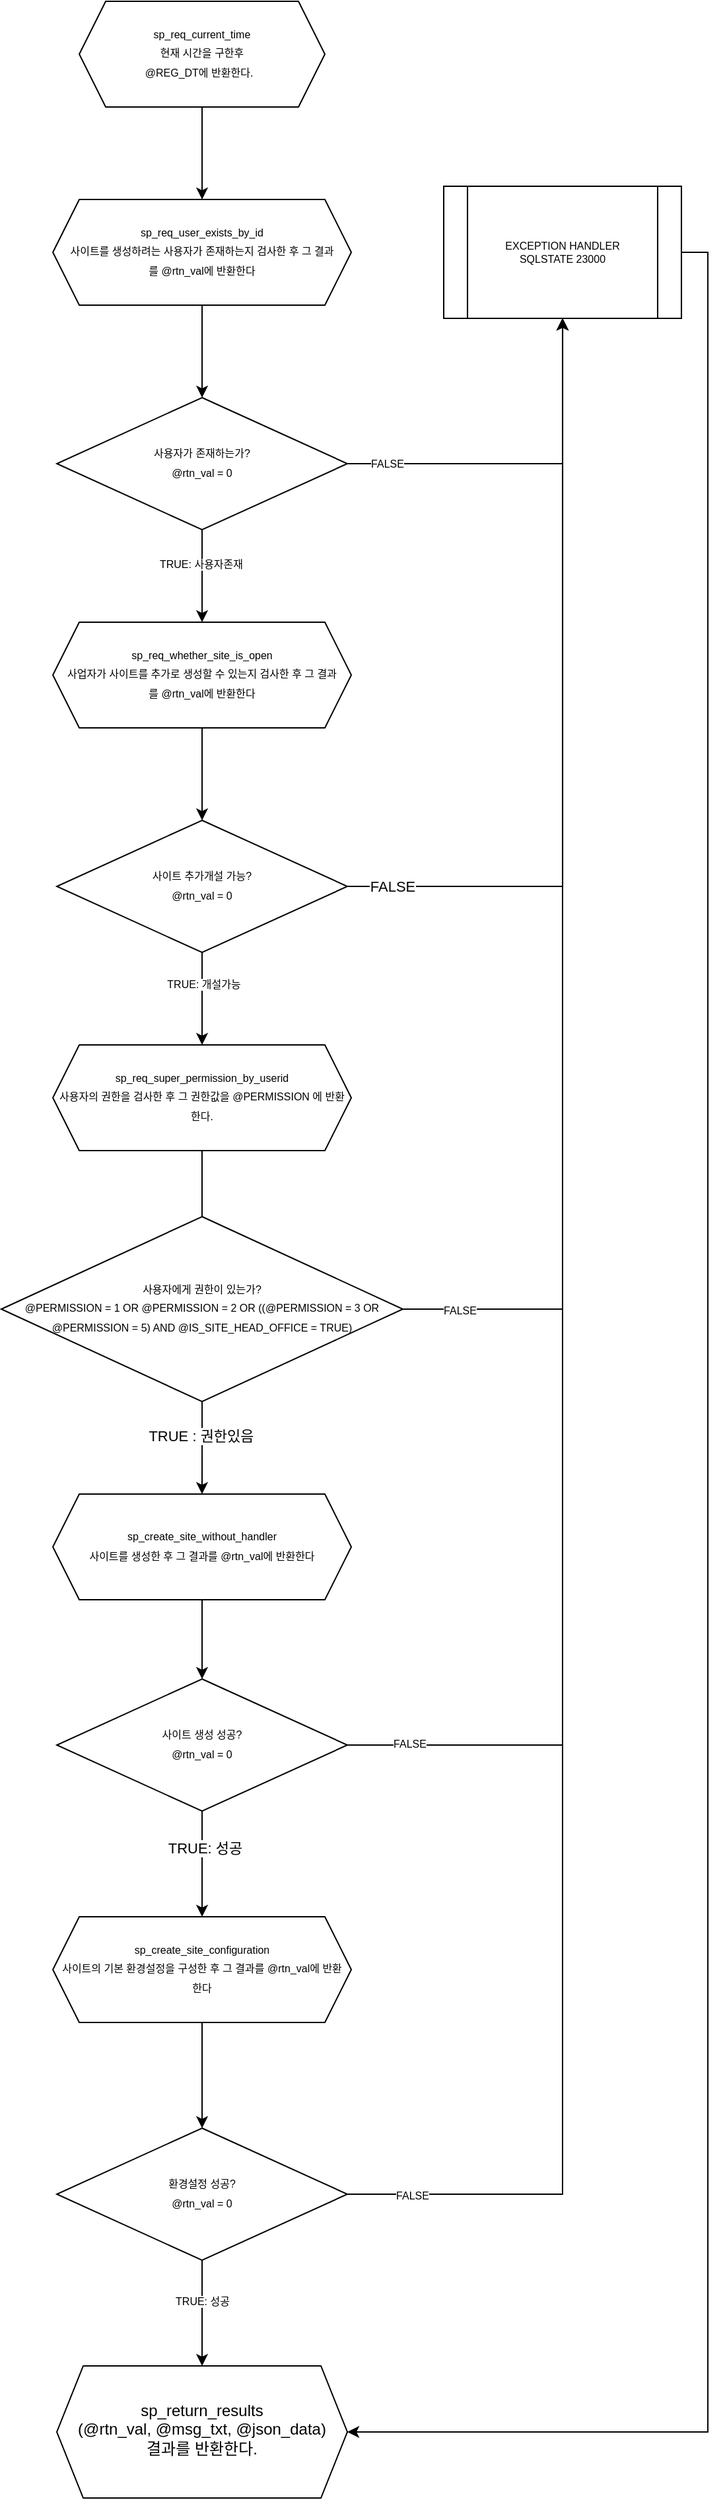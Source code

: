 <mxfile version="16.5.6" type="device"><diagram id="GoSXiqhEjkwd7hs7oLC1" name="Page-1"><mxGraphModel dx="3502" dy="6454" grid="1" gridSize="10" guides="1" tooltips="1" connect="1" arrows="1" fold="1" page="1" pageScale="1" pageWidth="827" pageHeight="1169" math="0" shadow="0"><root><mxCell id="0"/><mxCell id="1" parent="0"/><mxCell id="nqFcclDZsv5z8-_tzMHj-1" value="" style="edgeStyle=orthogonalEdgeStyle;rounded=0;orthogonalLoop=1;jettySize=auto;html=1;fontSize=8;entryX=0.5;entryY=0;entryDx=0;entryDy=0;" edge="1" parent="1" source="nqFcclDZsv5z8-_tzMHj-2" target="nqFcclDZsv5z8-_tzMHj-12"><mxGeometry relative="1" as="geometry"><mxPoint x="-584.9" y="-3330" as="targetPoint"/></mxGeometry></mxCell><mxCell id="nqFcclDZsv5z8-_tzMHj-2" value="&lt;span style=&quot;font-size: 8px&quot;&gt;sp_req_current_time&lt;/span&gt;&lt;br style=&quot;font-size: 8px&quot;&gt;&lt;span style=&quot;font-size: 8px&quot;&gt;현재 시간을 구한후&lt;/span&gt;&lt;br style=&quot;font-size: 8px&quot;&gt;&lt;span style=&quot;font-size: 8px&quot;&gt;@REG_DT에 반환한다.&amp;nbsp;&amp;nbsp;&lt;/span&gt;" style="shape=hexagon;perimeter=hexagonPerimeter2;whiteSpace=wrap;html=1;fixedSize=1;shadow=0;strokeWidth=1;spacing=6;spacingTop=-4;" vertex="1" parent="1"><mxGeometry x="-700.97" y="-3460" width="186" height="80" as="geometry"/></mxCell><mxCell id="nqFcclDZsv5z8-_tzMHj-8" style="edgeStyle=orthogonalEdgeStyle;rounded=0;orthogonalLoop=1;jettySize=auto;html=1;exitX=1;exitY=0.5;exitDx=0;exitDy=0;entryX=1;entryY=0.5;entryDx=0;entryDy=0;fontSize=8;" edge="1" parent="1" source="nqFcclDZsv5z8-_tzMHj-9" target="nqFcclDZsv5z8-_tzMHj-10"><mxGeometry relative="1" as="geometry"><Array as="points"><mxPoint x="-224.94" y="-3270"/><mxPoint x="-224.94" y="-1620"/></Array></mxGeometry></mxCell><mxCell id="nqFcclDZsv5z8-_tzMHj-9" value="EXCEPTION HANDLER&lt;br&gt;SQLSTATE 23000" style="shape=process;whiteSpace=wrap;html=1;backgroundOutline=1;fontSize=8;" vertex="1" parent="1"><mxGeometry x="-424.97" y="-3320" width="180" height="100" as="geometry"/></mxCell><mxCell id="nqFcclDZsv5z8-_tzMHj-10" value="sp_return_results&lt;br&gt;(@rtn_val, @msg_txt, @json_data)&lt;br&gt;결과를 반환한다." style="shape=hexagon;perimeter=hexagonPerimeter2;whiteSpace=wrap;html=1;fixedSize=1;shadow=0;strokeWidth=1;spacing=6;spacingTop=-4;" vertex="1" parent="1"><mxGeometry x="-717.97" y="-1670" width="220" height="100" as="geometry"/></mxCell><mxCell id="nqFcclDZsv5z8-_tzMHj-11" value="" style="edgeStyle=orthogonalEdgeStyle;rounded=0;orthogonalLoop=1;jettySize=auto;html=1;" edge="1" parent="1" source="nqFcclDZsv5z8-_tzMHj-12" target="nqFcclDZsv5z8-_tzMHj-17"><mxGeometry relative="1" as="geometry"/></mxCell><mxCell id="nqFcclDZsv5z8-_tzMHj-12" value="&lt;span style=&quot;font-size: 8px&quot;&gt;sp_req_user_exists_by_id&lt;/span&gt;&lt;br style=&quot;font-size: 8px&quot;&gt;&lt;span style=&quot;font-size: 8px&quot;&gt;사이트를 생성하려는 사용자가 존재하는지 검사한 후 그 결과를&amp;nbsp;&lt;/span&gt;&lt;span style=&quot;font-size: 8px&quot;&gt;@rtn_val에 반환한다&lt;/span&gt;" style="shape=hexagon;perimeter=hexagonPerimeter2;whiteSpace=wrap;html=1;fixedSize=1;shadow=0;strokeWidth=1;spacing=6;spacingTop=-4;" vertex="1" parent="1"><mxGeometry x="-720.97" y="-3310" width="226" height="80" as="geometry"/></mxCell><mxCell id="nqFcclDZsv5z8-_tzMHj-13" style="edgeStyle=orthogonalEdgeStyle;rounded=0;orthogonalLoop=1;jettySize=auto;html=1;entryX=0.5;entryY=1;entryDx=0;entryDy=0;fontSize=8;" edge="1" parent="1" source="nqFcclDZsv5z8-_tzMHj-17" target="nqFcclDZsv5z8-_tzMHj-9"><mxGeometry relative="1" as="geometry"/></mxCell><mxCell id="nqFcclDZsv5z8-_tzMHj-14" value="FALSE" style="edgeLabel;html=1;align=center;verticalAlign=middle;resizable=0;points=[];fontSize=8;" vertex="1" connectable="0" parent="nqFcclDZsv5z8-_tzMHj-13"><mxGeometry x="-0.782" relative="1" as="geometry"><mxPoint as="offset"/></mxGeometry></mxCell><mxCell id="nqFcclDZsv5z8-_tzMHj-15" value="" style="edgeStyle=orthogonalEdgeStyle;rounded=0;orthogonalLoop=1;jettySize=auto;html=1;fontSize=8;" edge="1" parent="1" source="nqFcclDZsv5z8-_tzMHj-17" target="nqFcclDZsv5z8-_tzMHj-19"><mxGeometry relative="1" as="geometry"/></mxCell><mxCell id="nqFcclDZsv5z8-_tzMHj-16" value="TRUE: 사용자존재" style="edgeLabel;html=1;align=center;verticalAlign=middle;resizable=0;points=[];fontSize=8;" vertex="1" connectable="0" parent="nqFcclDZsv5z8-_tzMHj-15"><mxGeometry x="-0.258" y="-1" relative="1" as="geometry"><mxPoint as="offset"/></mxGeometry></mxCell><mxCell id="nqFcclDZsv5z8-_tzMHj-17" value="&lt;font style=&quot;font-size: 8px&quot;&gt;사용자가 존재하는가?&lt;br&gt;@rtn_val = 0&lt;/font&gt;" style="rhombus;whiteSpace=wrap;html=1;shadow=0;strokeWidth=1;spacing=6;spacingTop=-4;" vertex="1" parent="1"><mxGeometry x="-717.97" y="-3160" width="220" height="100" as="geometry"/></mxCell><mxCell id="nqFcclDZsv5z8-_tzMHj-18" value="" style="edgeStyle=orthogonalEdgeStyle;rounded=0;orthogonalLoop=1;jettySize=auto;html=1;fontSize=8;" edge="1" parent="1" source="nqFcclDZsv5z8-_tzMHj-19" target="nqFcclDZsv5z8-_tzMHj-24"><mxGeometry relative="1" as="geometry"/></mxCell><mxCell id="nqFcclDZsv5z8-_tzMHj-19" value="&lt;span style=&quot;font-size: 8px&quot;&gt;sp_req_whether_site_is_open&lt;/span&gt;&lt;br style=&quot;font-size: 8px&quot;&gt;&lt;span style=&quot;font-size: 8px&quot;&gt;사업자가 사이트를 추가로 생성할 수 있는지 검사한 후 그 결과를&amp;nbsp;@rtn_val에 반환한다&lt;/span&gt;" style="shape=hexagon;perimeter=hexagonPerimeter2;whiteSpace=wrap;html=1;fixedSize=1;shadow=0;strokeWidth=1;spacing=6;spacingTop=-4;" vertex="1" parent="1"><mxGeometry x="-720.97" y="-2990" width="226" height="80" as="geometry"/></mxCell><mxCell id="nqFcclDZsv5z8-_tzMHj-20" value="" style="edgeStyle=orthogonalEdgeStyle;rounded=0;orthogonalLoop=1;jettySize=auto;html=1;fontSize=8;" edge="1" parent="1" source="nqFcclDZsv5z8-_tzMHj-24" target="nqFcclDZsv5z8-_tzMHj-26"><mxGeometry relative="1" as="geometry"/></mxCell><mxCell id="nqFcclDZsv5z8-_tzMHj-21" value="TRUE: 개설가능" style="edgeLabel;html=1;align=center;verticalAlign=middle;resizable=0;points=[];fontSize=8;" vertex="1" connectable="0" parent="nqFcclDZsv5z8-_tzMHj-20"><mxGeometry x="-0.31" relative="1" as="geometry"><mxPoint x="1" as="offset"/></mxGeometry></mxCell><mxCell id="nqFcclDZsv5z8-_tzMHj-89" style="edgeStyle=elbowEdgeStyle;rounded=0;orthogonalLoop=1;jettySize=auto;html=1;entryX=0.5;entryY=1;entryDx=0;entryDy=0;" edge="1" parent="1" source="nqFcclDZsv5z8-_tzMHj-24" target="nqFcclDZsv5z8-_tzMHj-9"><mxGeometry relative="1" as="geometry"><Array as="points"><mxPoint x="-334.94" y="-3010"/></Array></mxGeometry></mxCell><mxCell id="nqFcclDZsv5z8-_tzMHj-90" value="FALSE" style="edgeLabel;html=1;align=center;verticalAlign=middle;resizable=0;points=[];" vertex="1" connectable="0" parent="nqFcclDZsv5z8-_tzMHj-89"><mxGeometry x="-0.887" relative="1" as="geometry"><mxPoint as="offset"/></mxGeometry></mxCell><mxCell id="nqFcclDZsv5z8-_tzMHj-24" value="&lt;span style=&quot;font-size: 8px&quot;&gt;사이트 추가개설 가능?&lt;/span&gt;&lt;br&gt;&lt;span style=&quot;font-size: 8px&quot;&gt;@rtn_val = 0&lt;/span&gt;" style="rhombus;whiteSpace=wrap;html=1;shadow=0;strokeWidth=1;spacing=6;spacingTop=-4;" vertex="1" parent="1"><mxGeometry x="-717.97" y="-2840" width="220" height="100" as="geometry"/></mxCell><mxCell id="nqFcclDZsv5z8-_tzMHj-25" value="" style="edgeStyle=orthogonalEdgeStyle;rounded=0;orthogonalLoop=1;jettySize=auto;html=1;fontSize=8;" edge="1" parent="1" source="nqFcclDZsv5z8-_tzMHj-26"><mxGeometry relative="1" as="geometry"><mxPoint x="-607.97" y="-2520" as="targetPoint"/></mxGeometry></mxCell><mxCell id="nqFcclDZsv5z8-_tzMHj-26" value="&lt;span style=&quot;font-size: 8px&quot;&gt;sp_req_super_permission_by_userid&lt;/span&gt;&lt;br style=&quot;font-size: 8px&quot;&gt;&lt;span style=&quot;font-size: 8px&quot;&gt;사용자의 권한을 검사한 후 그 권한값을 @PERMISSION&lt;/span&gt;&lt;span style=&quot;font-size: 8px&quot;&gt;&amp;nbsp;에 반환한다.&lt;/span&gt;" style="shape=hexagon;perimeter=hexagonPerimeter2;whiteSpace=wrap;html=1;fixedSize=1;shadow=0;strokeWidth=1;spacing=6;spacingTop=-4;" vertex="1" parent="1"><mxGeometry x="-720.97" y="-2670" width="226" height="80" as="geometry"/></mxCell><mxCell id="nqFcclDZsv5z8-_tzMHj-29" style="edgeStyle=orthogonalEdgeStyle;rounded=0;orthogonalLoop=1;jettySize=auto;html=1;exitX=1;exitY=0.5;exitDx=0;exitDy=0;fontSize=8;" edge="1" parent="1" source="nqFcclDZsv5z8-_tzMHj-32" target="nqFcclDZsv5z8-_tzMHj-9"><mxGeometry relative="1" as="geometry"/></mxCell><mxCell id="nqFcclDZsv5z8-_tzMHj-30" value="FALSE" style="edgeLabel;html=1;align=center;verticalAlign=middle;resizable=0;points=[];fontSize=8;" vertex="1" connectable="0" parent="nqFcclDZsv5z8-_tzMHj-29"><mxGeometry x="-0.901" relative="1" as="geometry"><mxPoint y="1" as="offset"/></mxGeometry></mxCell><mxCell id="nqFcclDZsv5z8-_tzMHj-31" value="" style="edgeStyle=orthogonalEdgeStyle;rounded=0;orthogonalLoop=1;jettySize=auto;html=1;fontSize=8;" edge="1" parent="1" source="nqFcclDZsv5z8-_tzMHj-32" target="nqFcclDZsv5z8-_tzMHj-34"><mxGeometry relative="1" as="geometry"/></mxCell><mxCell id="nqFcclDZsv5z8-_tzMHj-87" value="TRUE : 권한있음" style="edgeLabel;html=1;align=center;verticalAlign=middle;resizable=0;points=[];" vertex="1" connectable="0" parent="nqFcclDZsv5z8-_tzMHj-31"><mxGeometry x="-0.276" y="-1" relative="1" as="geometry"><mxPoint as="offset"/></mxGeometry></mxCell><mxCell id="nqFcclDZsv5z8-_tzMHj-32" value="&lt;span style=&quot;font-size: 8px&quot;&gt;사용자에게 권한이 있는가?&lt;/span&gt;&lt;br&gt;&lt;span style=&quot;font-size: 8px&quot;&gt;@PERMISSION = 1 OR @PERMISSION = 2 OR ((@PERMISSION = 3 OR @PERMISSION = 5) AND @IS_SITE_HEAD_OFFICE = TRUE)&lt;/span&gt;" style="rhombus;whiteSpace=wrap;html=1;shadow=0;strokeWidth=1;spacing=6;spacingTop=-4;" vertex="1" parent="1"><mxGeometry x="-760" y="-2540" width="304.06" height="140" as="geometry"/></mxCell><mxCell id="nqFcclDZsv5z8-_tzMHj-33" value="" style="edgeStyle=orthogonalEdgeStyle;rounded=0;orthogonalLoop=1;jettySize=auto;html=1;fontSize=8;entryX=0.5;entryY=0;entryDx=0;entryDy=0;" edge="1" parent="1" source="nqFcclDZsv5z8-_tzMHj-34" target="nqFcclDZsv5z8-_tzMHj-40"><mxGeometry relative="1" as="geometry"><mxPoint x="-555.94" y="-2210" as="targetPoint"/></mxGeometry></mxCell><mxCell id="nqFcclDZsv5z8-_tzMHj-34" value="&lt;span style=&quot;font-size: 8px&quot;&gt;sp_create_site_without_handler&lt;/span&gt;&lt;br style=&quot;font-size: 8px&quot;&gt;&lt;span style=&quot;font-size: 8px&quot;&gt;사이트를 생성한 후 그 결과를&amp;nbsp;@rtn_val에 반환한다&lt;/span&gt;" style="shape=hexagon;perimeter=hexagonPerimeter2;whiteSpace=wrap;html=1;fixedSize=1;shadow=0;strokeWidth=1;spacing=6;spacingTop=-4;" vertex="1" parent="1"><mxGeometry x="-720.97" y="-2330" width="226" height="80" as="geometry"/></mxCell><mxCell id="nqFcclDZsv5z8-_tzMHj-37" style="edgeStyle=orthogonalEdgeStyle;rounded=0;orthogonalLoop=1;jettySize=auto;html=1;exitX=1;exitY=0.5;exitDx=0;exitDy=0;fontSize=8;" edge="1" parent="1" source="nqFcclDZsv5z8-_tzMHj-40" target="nqFcclDZsv5z8-_tzMHj-9"><mxGeometry relative="1" as="geometry"/></mxCell><mxCell id="nqFcclDZsv5z8-_tzMHj-38" value="FALSE" style="edgeLabel;html=1;align=center;verticalAlign=middle;resizable=0;points=[];fontSize=8;" vertex="1" connectable="0" parent="nqFcclDZsv5z8-_tzMHj-37"><mxGeometry x="-0.924" y="1" relative="1" as="geometry"><mxPoint as="offset"/></mxGeometry></mxCell><mxCell id="nqFcclDZsv5z8-_tzMHj-39" value="" style="edgeStyle=orthogonalEdgeStyle;rounded=0;orthogonalLoop=1;jettySize=auto;html=1;fontSize=8;" edge="1" parent="1" source="nqFcclDZsv5z8-_tzMHj-40" target="nqFcclDZsv5z8-_tzMHj-42"><mxGeometry relative="1" as="geometry"/></mxCell><mxCell id="nqFcclDZsv5z8-_tzMHj-88" value="TRUE: 성공" style="edgeLabel;html=1;align=center;verticalAlign=middle;resizable=0;points=[];" vertex="1" connectable="0" parent="nqFcclDZsv5z8-_tzMHj-39"><mxGeometry x="-0.296" y="2" relative="1" as="geometry"><mxPoint as="offset"/></mxGeometry></mxCell><mxCell id="nqFcclDZsv5z8-_tzMHj-40" value="&lt;span style=&quot;font-size: 8px&quot;&gt;사이트 생성 성공?&lt;/span&gt;&lt;br&gt;&lt;span style=&quot;font-size: 8px&quot;&gt;@rtn_val = 0&lt;/span&gt;" style="rhombus;whiteSpace=wrap;html=1;shadow=0;strokeWidth=1;spacing=6;spacingTop=-4;" vertex="1" parent="1"><mxGeometry x="-717.97" y="-2190" width="220" height="100" as="geometry"/></mxCell><mxCell id="nqFcclDZsv5z8-_tzMHj-41" value="" style="edgeStyle=orthogonalEdgeStyle;rounded=0;orthogonalLoop=1;jettySize=auto;html=1;fontSize=8;" edge="1" parent="1" source="nqFcclDZsv5z8-_tzMHj-42" target="nqFcclDZsv5z8-_tzMHj-47"><mxGeometry relative="1" as="geometry"/></mxCell><mxCell id="nqFcclDZsv5z8-_tzMHj-42" value="&lt;span style=&quot;font-size: 8px&quot;&gt;sp_create_site_configuration&lt;/span&gt;&lt;br style=&quot;font-size: 8px&quot;&gt;&lt;span style=&quot;font-size: 8px&quot;&gt;사이트의 기본 환경설정을 구성한 후 그 결과를&amp;nbsp;&lt;/span&gt;&lt;span style=&quot;font-size: 8px&quot;&gt;@rtn_val에 반환한다&lt;/span&gt;" style="shape=hexagon;perimeter=hexagonPerimeter2;whiteSpace=wrap;html=1;fixedSize=1;shadow=0;strokeWidth=1;spacing=6;spacingTop=-4;" vertex="1" parent="1"><mxGeometry x="-720.97" y="-2010" width="226" height="80" as="geometry"/></mxCell><mxCell id="nqFcclDZsv5z8-_tzMHj-43" style="edgeStyle=orthogonalEdgeStyle;rounded=0;orthogonalLoop=1;jettySize=auto;html=1;fontSize=8;" edge="1" parent="1" source="nqFcclDZsv5z8-_tzMHj-47" target="nqFcclDZsv5z8-_tzMHj-9"><mxGeometry relative="1" as="geometry"/></mxCell><mxCell id="nqFcclDZsv5z8-_tzMHj-44" value="FALSE" style="edgeLabel;html=1;align=center;verticalAlign=middle;resizable=0;points=[];fontSize=8;" vertex="1" connectable="0" parent="nqFcclDZsv5z8-_tzMHj-43"><mxGeometry x="-0.938" y="-1" relative="1" as="geometry"><mxPoint as="offset"/></mxGeometry></mxCell><mxCell id="nqFcclDZsv5z8-_tzMHj-45" value="" style="edgeStyle=orthogonalEdgeStyle;rounded=0;orthogonalLoop=1;jettySize=auto;html=1;fontSize=8;" edge="1" parent="1" source="nqFcclDZsv5z8-_tzMHj-47" target="nqFcclDZsv5z8-_tzMHj-10"><mxGeometry relative="1" as="geometry"/></mxCell><mxCell id="nqFcclDZsv5z8-_tzMHj-46" value="TRUE: 성공" style="edgeLabel;html=1;align=center;verticalAlign=middle;resizable=0;points=[];fontSize=8;" vertex="1" connectable="0" parent="nqFcclDZsv5z8-_tzMHj-45"><mxGeometry x="-0.23" relative="1" as="geometry"><mxPoint as="offset"/></mxGeometry></mxCell><mxCell id="nqFcclDZsv5z8-_tzMHj-47" value="&lt;span style=&quot;font-size: 8px&quot;&gt;환경설정 성공?&lt;/span&gt;&lt;br&gt;&lt;span style=&quot;font-size: 8px&quot;&gt;@rtn_val = 0&lt;/span&gt;" style="rhombus;whiteSpace=wrap;html=1;shadow=0;strokeWidth=1;spacing=6;spacingTop=-4;" vertex="1" parent="1"><mxGeometry x="-717.97" y="-1850" width="220" height="100" as="geometry"/></mxCell></root></mxGraphModel></diagram></mxfile>